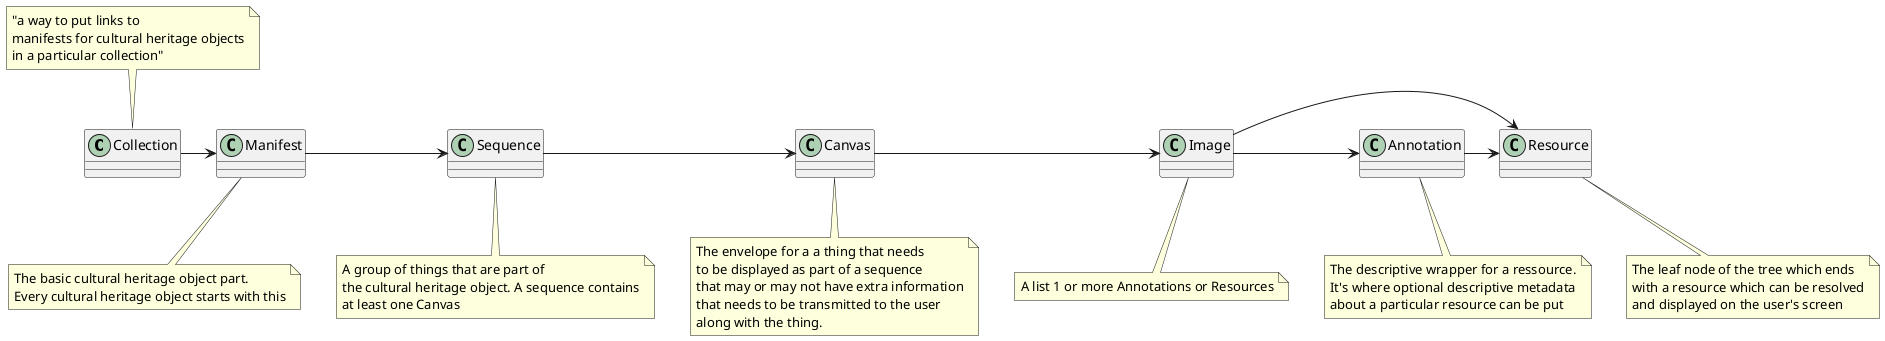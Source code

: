 @startuml
Collection -> Manifest

note  top of Collection : "a way to put links to \nmanifests for cultural heritage objects\nin a particular collection"
note "The basic cultural heritage object part.\nEvery cultural heritage object starts with this" as N2
note "A group of things that are part of\nthe cultural heritage object. A sequence contains\nat least one Canvas" as N3
note "The envelope for a a thing that needs\nto be displayed as part of a sequence\nthat may or may not have extra information\nthat needs to be transmitted to the user\nalong with the thing." as N4
note "A list 1 or more Annotations or Resources" as N5
note "The descriptive wrapper for a ressource.\nIt's where optional descriptive metadata\nabout a particular resource can be put" as N6
note "The leaf node of the tree which ends\nwith a resource which can be resolved\nand displayed on the user's screen" as N7

Manifest -> Sequence
Manifest .. N2
Sequence .. N3
Sequence -> Canvas
Canvas -> Image

Canvas .. N4

Image -> Annotation
Image -> Resource

Image .. N5
Annotation .. N6
Annotation -> Resource
Resource .. N7


@enduml